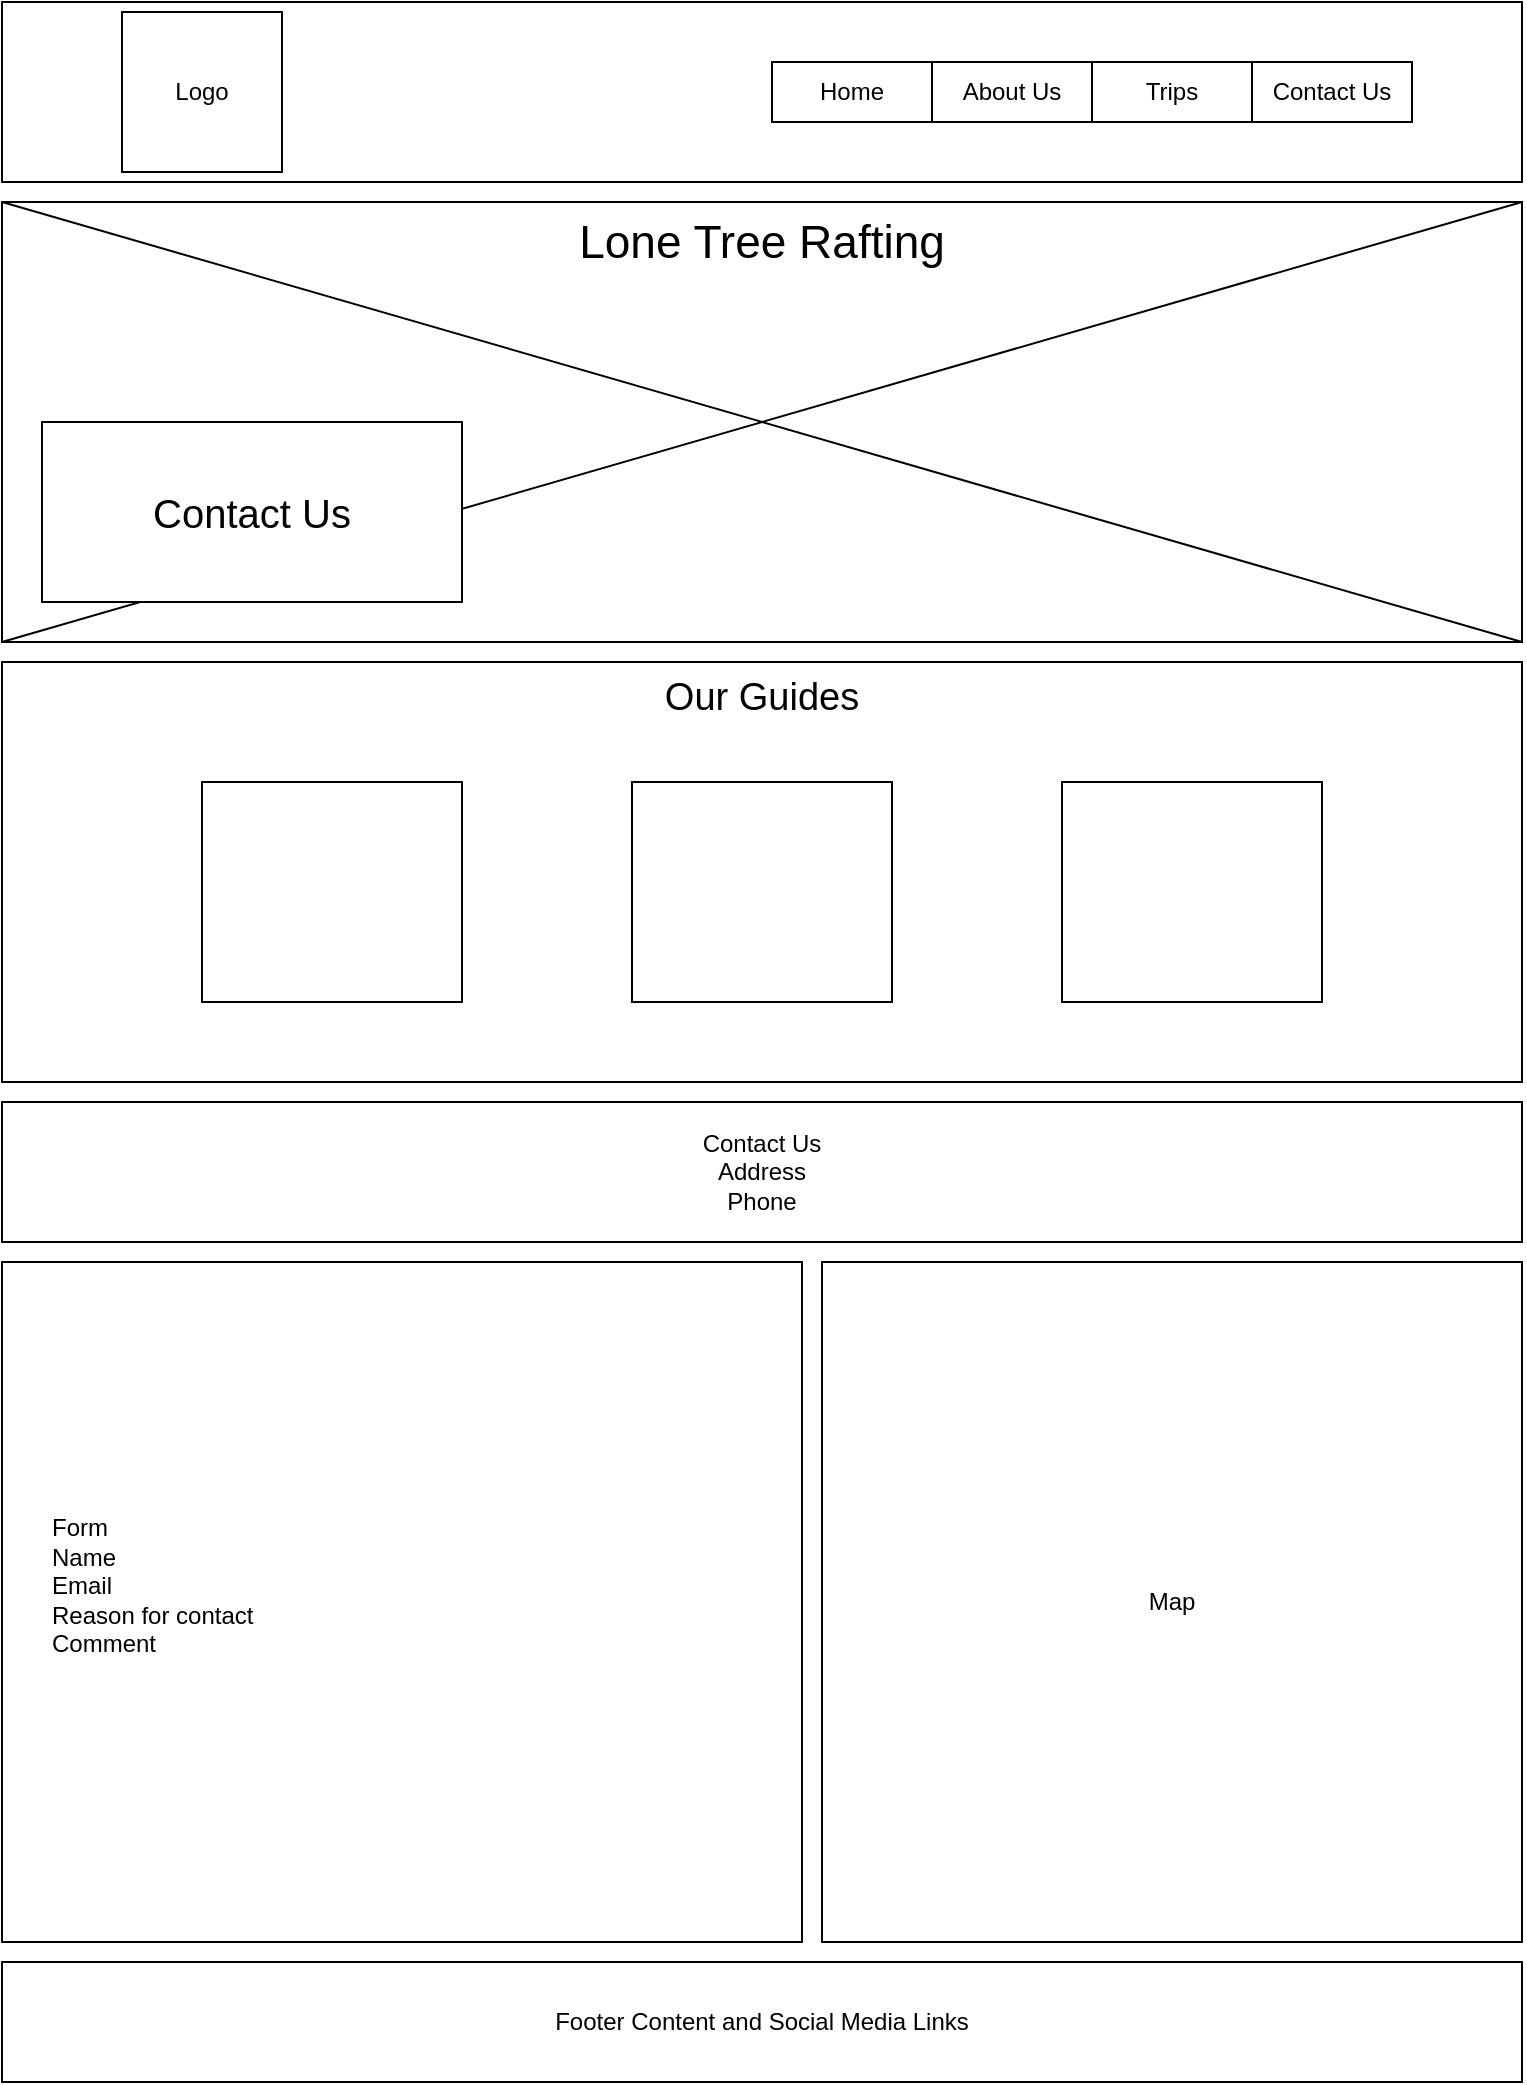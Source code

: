 <mxfile version="26.2.6">
  <diagram name="Page-1" id="QH8K8ghoKw8ID8OzT609">
    <mxGraphModel dx="813" dy="728" grid="1" gridSize="10" guides="1" tooltips="1" connect="1" arrows="1" fold="1" page="1" pageScale="1" pageWidth="850" pageHeight="1100" math="0" shadow="0">
      <root>
        <mxCell id="0" />
        <mxCell id="1" parent="0" />
        <mxCell id="R-tR150lUjor8DAGONKd-1" value="" style="rounded=0;whiteSpace=wrap;html=1;" vertex="1" parent="1">
          <mxGeometry x="40" y="40" width="760" height="90" as="geometry" />
        </mxCell>
        <mxCell id="R-tR150lUjor8DAGONKd-2" value="Lone Tree Rafting" style="rounded=0;whiteSpace=wrap;html=1;verticalAlign=top;fontSize=23;" vertex="1" parent="1">
          <mxGeometry x="40" y="140" width="760" height="220" as="geometry" />
        </mxCell>
        <mxCell id="R-tR150lUjor8DAGONKd-3" value="Our Guides" style="rounded=0;whiteSpace=wrap;html=1;fontSize=19;verticalAlign=top;" vertex="1" parent="1">
          <mxGeometry x="40" y="370" width="760" height="210" as="geometry" />
        </mxCell>
        <mxCell id="R-tR150lUjor8DAGONKd-4" value="Form&lt;div&gt;Name&lt;/div&gt;&lt;div&gt;Email&lt;/div&gt;&lt;div&gt;Reason for contact&lt;/div&gt;&lt;div&gt;Comment&lt;/div&gt;&lt;div style=&quot;&quot;&gt;&lt;br&gt;&lt;/div&gt;" style="rounded=0;whiteSpace=wrap;html=1;align=left;spacing=20;spacingTop=2;spacingLeft=5;spacingBottom=5;spacingRight=8;" vertex="1" parent="1">
          <mxGeometry x="40" y="670" width="400" height="340" as="geometry" />
        </mxCell>
        <mxCell id="R-tR150lUjor8DAGONKd-5" value="Map" style="rounded=0;whiteSpace=wrap;html=1;spacing=12;" vertex="1" parent="1">
          <mxGeometry x="450" y="670" width="350" height="340" as="geometry" />
        </mxCell>
        <mxCell id="R-tR150lUjor8DAGONKd-6" value="Footer Content and Social Media Links" style="rounded=0;whiteSpace=wrap;html=1;" vertex="1" parent="1">
          <mxGeometry x="40" y="1020" width="760" height="60" as="geometry" />
        </mxCell>
        <mxCell id="R-tR150lUjor8DAGONKd-7" value="Contact Us&lt;div&gt;Address&lt;/div&gt;&lt;div&gt;Phone&lt;/div&gt;" style="rounded=0;whiteSpace=wrap;html=1;" vertex="1" parent="1">
          <mxGeometry x="40" y="590" width="760" height="70" as="geometry" />
        </mxCell>
        <mxCell id="R-tR150lUjor8DAGONKd-8" value="Logo" style="whiteSpace=wrap;html=1;aspect=fixed;" vertex="1" parent="1">
          <mxGeometry x="100" y="45" width="80" height="80" as="geometry" />
        </mxCell>
        <mxCell id="R-tR150lUjor8DAGONKd-9" value="Home" style="rounded=0;whiteSpace=wrap;html=1;" vertex="1" parent="1">
          <mxGeometry x="425" y="70" width="80" height="30" as="geometry" />
        </mxCell>
        <mxCell id="R-tR150lUjor8DAGONKd-10" value="About Us" style="rounded=0;whiteSpace=wrap;html=1;" vertex="1" parent="1">
          <mxGeometry x="505" y="70" width="80" height="30" as="geometry" />
        </mxCell>
        <mxCell id="R-tR150lUjor8DAGONKd-11" value="Trips" style="rounded=0;whiteSpace=wrap;html=1;" vertex="1" parent="1">
          <mxGeometry x="585" y="70" width="80" height="30" as="geometry" />
        </mxCell>
        <mxCell id="R-tR150lUjor8DAGONKd-12" value="Contact Us" style="rounded=0;whiteSpace=wrap;html=1;" vertex="1" parent="1">
          <mxGeometry x="665" y="70" width="80" height="30" as="geometry" />
        </mxCell>
        <mxCell id="R-tR150lUjor8DAGONKd-16" value="" style="endArrow=none;html=1;rounded=0;entryX=0;entryY=0;entryDx=0;entryDy=0;exitX=1;exitY=1;exitDx=0;exitDy=0;" edge="1" parent="1" source="R-tR150lUjor8DAGONKd-2" target="R-tR150lUjor8DAGONKd-2">
          <mxGeometry width="50" height="50" relative="1" as="geometry">
            <mxPoint x="390" y="320" as="sourcePoint" />
            <mxPoint x="440" y="270" as="targetPoint" />
            <Array as="points">
              <mxPoint x="800" y="360" />
            </Array>
          </mxGeometry>
        </mxCell>
        <mxCell id="R-tR150lUjor8DAGONKd-17" value="" style="endArrow=none;html=1;rounded=0;exitX=0;exitY=1;exitDx=0;exitDy=0;entryX=1;entryY=0;entryDx=0;entryDy=0;" edge="1" parent="1" source="R-tR150lUjor8DAGONKd-2" target="R-tR150lUjor8DAGONKd-2">
          <mxGeometry width="50" height="50" relative="1" as="geometry">
            <mxPoint x="390" y="320" as="sourcePoint" />
            <mxPoint x="440" y="270" as="targetPoint" />
          </mxGeometry>
        </mxCell>
        <mxCell id="R-tR150lUjor8DAGONKd-13" value="Contact Us" style="rounded=0;whiteSpace=wrap;html=1;fontSize=20;" vertex="1" parent="1">
          <mxGeometry x="60" y="250" width="210" height="90" as="geometry" />
        </mxCell>
        <mxCell id="R-tR150lUjor8DAGONKd-18" value="" style="rounded=0;whiteSpace=wrap;html=1;" vertex="1" parent="1">
          <mxGeometry x="140" y="430" width="130" height="110" as="geometry" />
        </mxCell>
        <mxCell id="R-tR150lUjor8DAGONKd-19" value="" style="rounded=0;whiteSpace=wrap;html=1;" vertex="1" parent="1">
          <mxGeometry x="355" y="430" width="130" height="110" as="geometry" />
        </mxCell>
        <mxCell id="R-tR150lUjor8DAGONKd-20" value="" style="rounded=0;whiteSpace=wrap;html=1;" vertex="1" parent="1">
          <mxGeometry x="570" y="430" width="130" height="110" as="geometry" />
        </mxCell>
      </root>
    </mxGraphModel>
  </diagram>
</mxfile>
